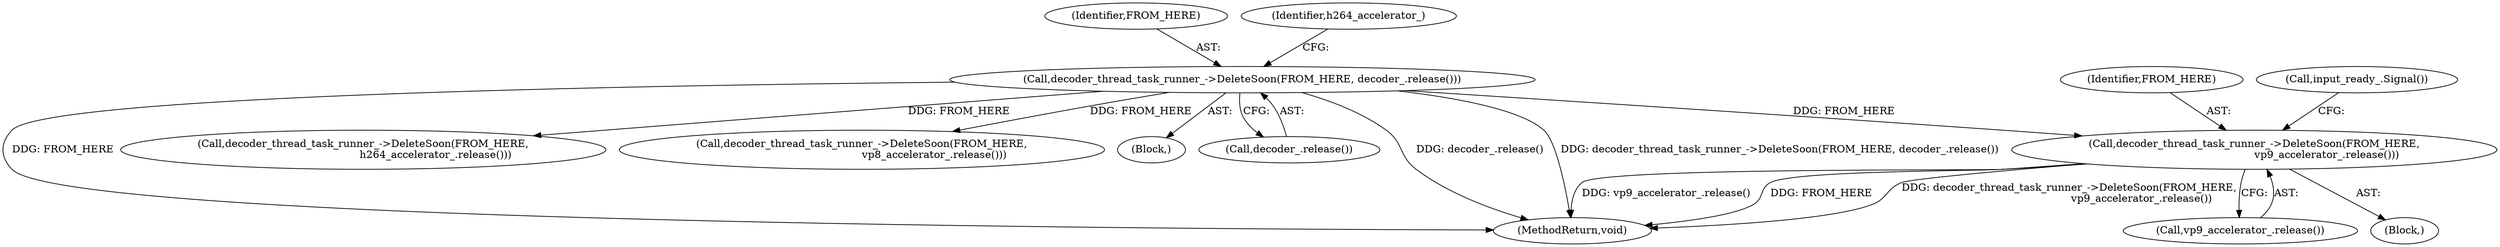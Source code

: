 digraph "0_Chrome_70340ce072cee8a0bdcddb5f312d32567b2269f6@API" {
"1000143" [label="(Call,decoder_thread_task_runner_->DeleteSoon(FROM_HERE,\n                                            vp9_accelerator_.release()))"];
"1000123" [label="(Call,decoder_thread_task_runner_->DeleteSoon(FROM_HERE, decoder_.release()))"];
"1000144" [label="(Identifier,FROM_HERE)"];
"1000143" [label="(Call,decoder_thread_task_runner_->DeleteSoon(FROM_HERE,\n                                            vp9_accelerator_.release()))"];
"1000125" [label="(Call,decoder_.release())"];
"1000124" [label="(Identifier,FROM_HERE)"];
"1000154" [label="(MethodReturn,void)"];
"1000129" [label="(Call,decoder_thread_task_runner_->DeleteSoon(FROM_HERE,\n                                            h264_accelerator_.release()))"];
"1000136" [label="(Call,decoder_thread_task_runner_->DeleteSoon(FROM_HERE,\n                                            vp8_accelerator_.release()))"];
"1000146" [label="(Call,input_ready_.Signal())"];
"1000142" [label="(Block,)"];
"1000101" [label="(Block,)"];
"1000145" [label="(Call,vp9_accelerator_.release())"];
"1000127" [label="(Identifier,h264_accelerator_)"];
"1000123" [label="(Call,decoder_thread_task_runner_->DeleteSoon(FROM_HERE, decoder_.release()))"];
"1000143" -> "1000142"  [label="AST: "];
"1000143" -> "1000145"  [label="CFG: "];
"1000144" -> "1000143"  [label="AST: "];
"1000145" -> "1000143"  [label="AST: "];
"1000146" -> "1000143"  [label="CFG: "];
"1000143" -> "1000154"  [label="DDG: FROM_HERE"];
"1000143" -> "1000154"  [label="DDG: decoder_thread_task_runner_->DeleteSoon(FROM_HERE,\n                                            vp9_accelerator_.release())"];
"1000143" -> "1000154"  [label="DDG: vp9_accelerator_.release()"];
"1000123" -> "1000143"  [label="DDG: FROM_HERE"];
"1000123" -> "1000101"  [label="AST: "];
"1000123" -> "1000125"  [label="CFG: "];
"1000124" -> "1000123"  [label="AST: "];
"1000125" -> "1000123"  [label="AST: "];
"1000127" -> "1000123"  [label="CFG: "];
"1000123" -> "1000154"  [label="DDG: decoder_.release()"];
"1000123" -> "1000154"  [label="DDG: decoder_thread_task_runner_->DeleteSoon(FROM_HERE, decoder_.release())"];
"1000123" -> "1000154"  [label="DDG: FROM_HERE"];
"1000123" -> "1000129"  [label="DDG: FROM_HERE"];
"1000123" -> "1000136"  [label="DDG: FROM_HERE"];
}
